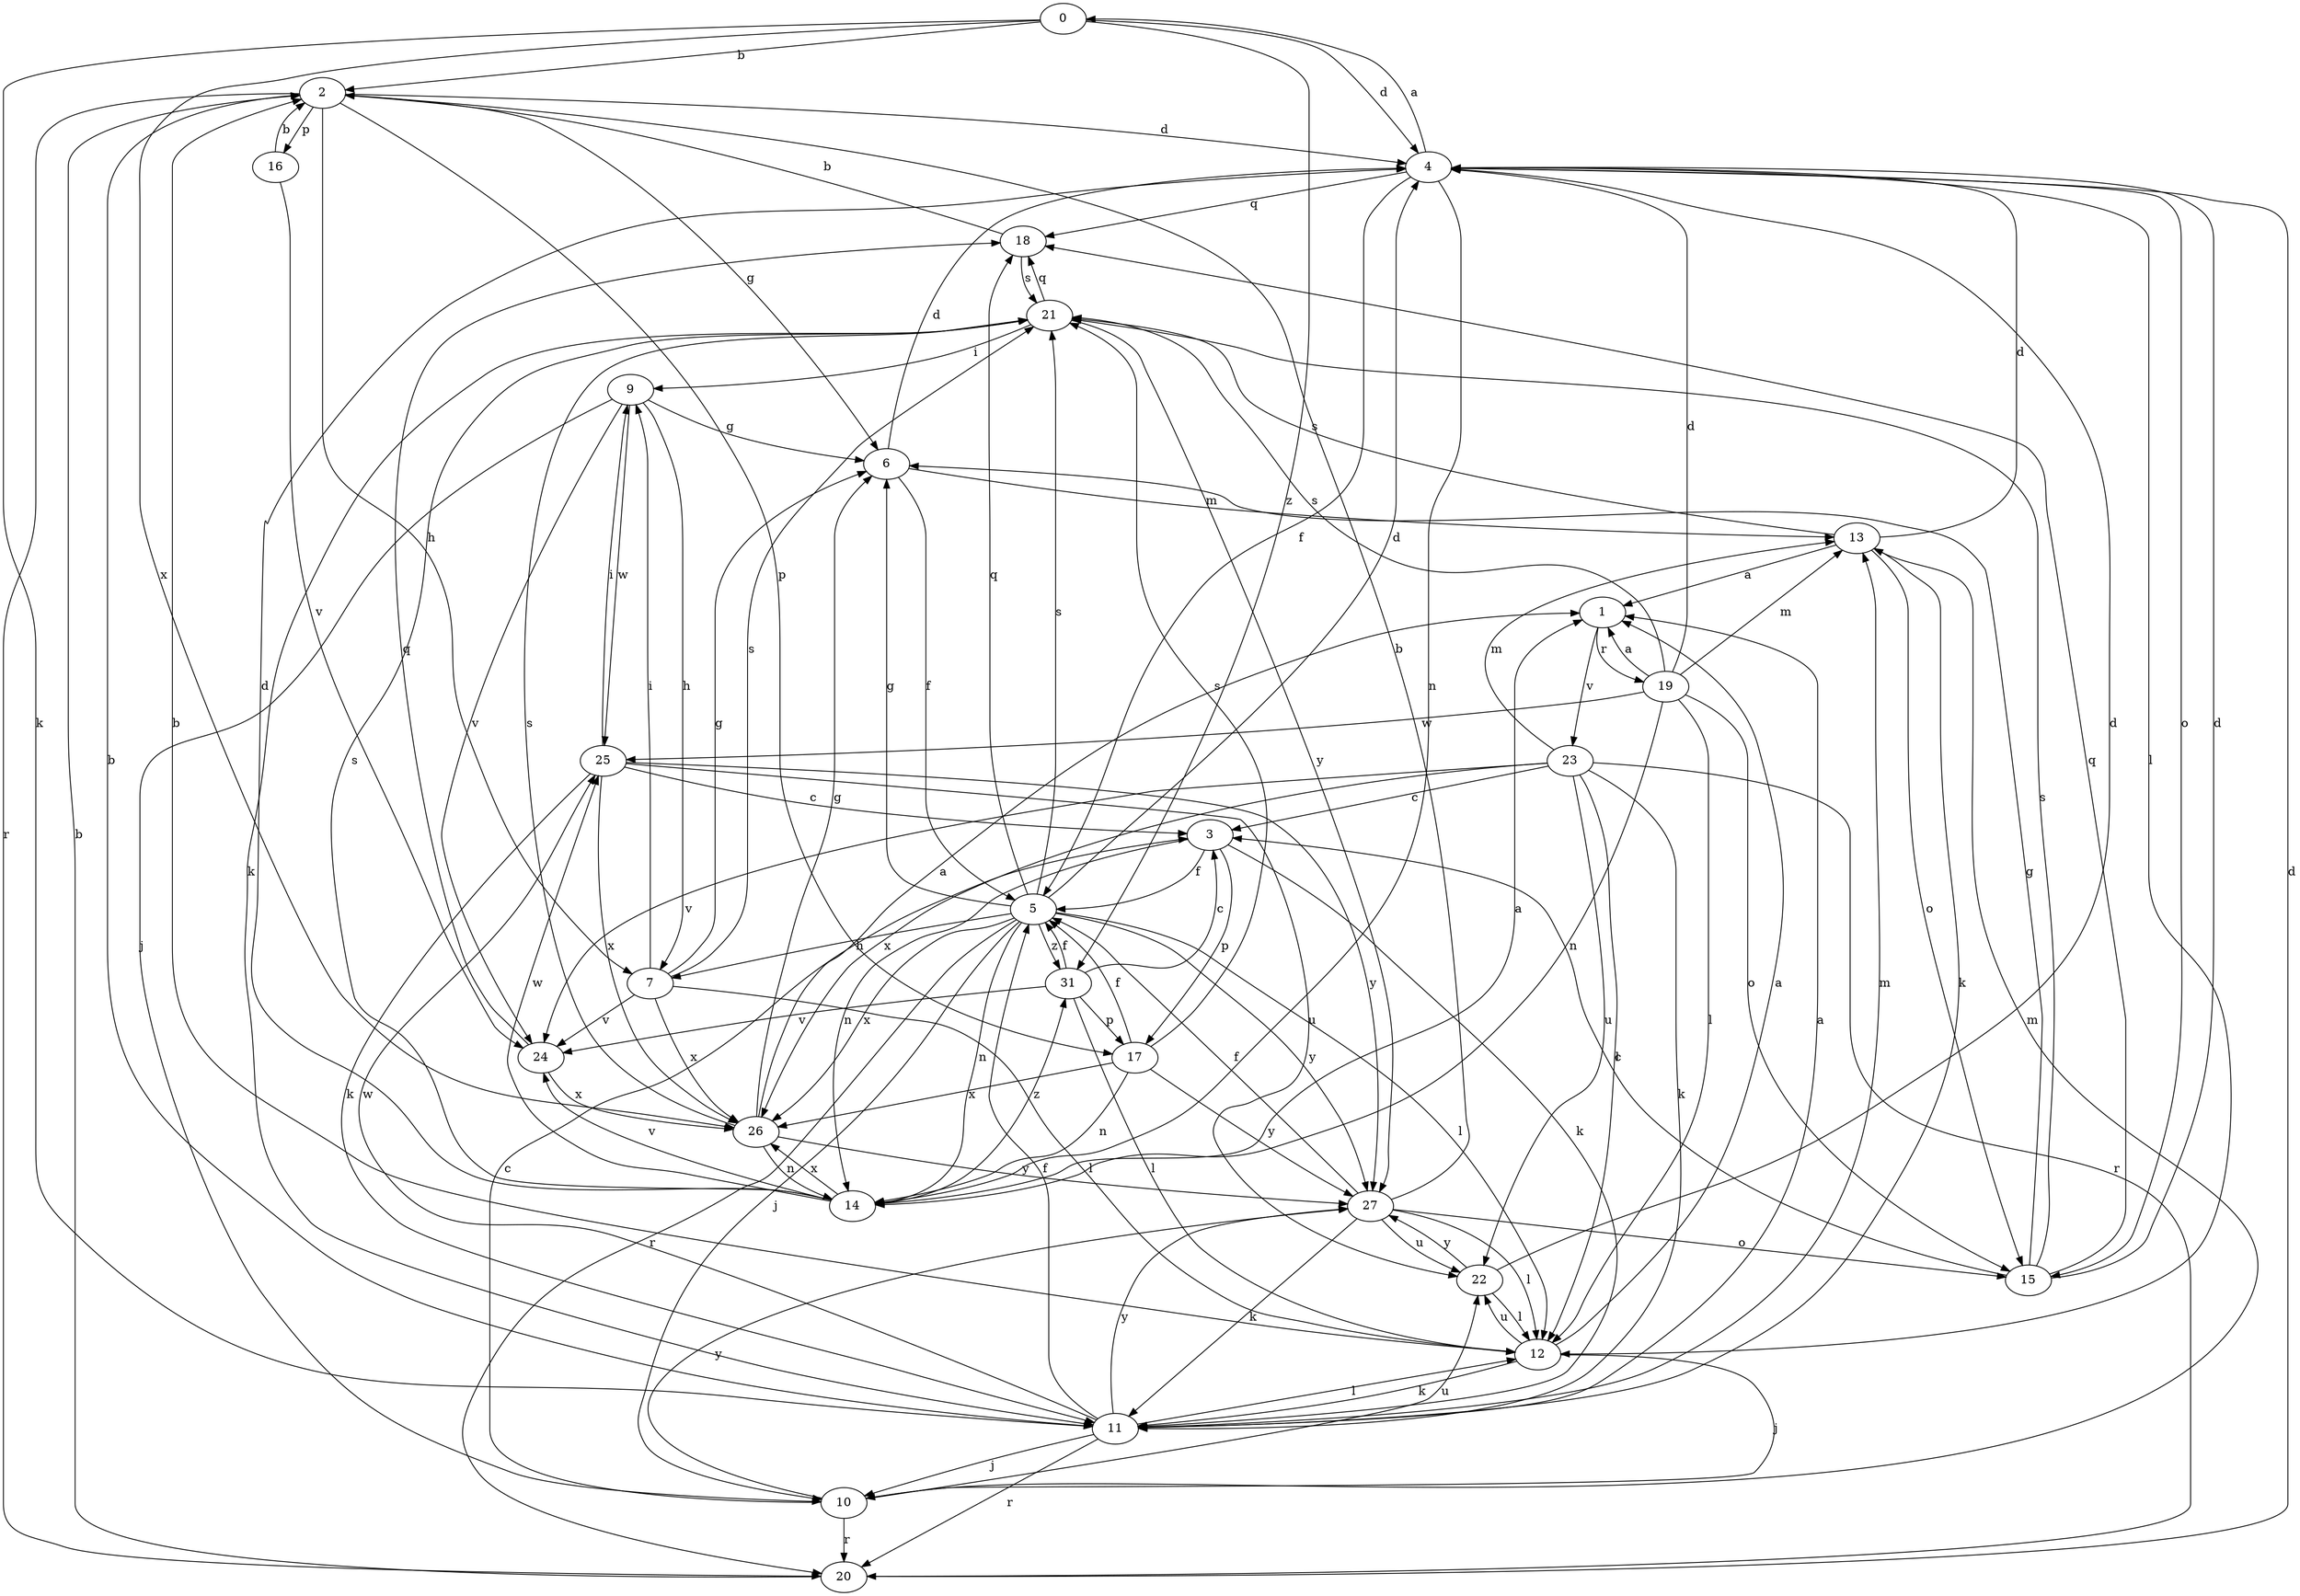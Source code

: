 strict digraph  {
0;
1;
2;
3;
4;
5;
6;
7;
9;
10;
11;
12;
13;
14;
15;
16;
17;
18;
19;
20;
21;
22;
23;
24;
25;
26;
27;
31;
0 -> 2  [label=b];
0 -> 4  [label=d];
0 -> 11  [label=k];
0 -> 26  [label=x];
0 -> 31  [label=z];
1 -> 19  [label=r];
1 -> 23  [label=v];
2 -> 4  [label=d];
2 -> 6  [label=g];
2 -> 7  [label=h];
2 -> 16  [label=p];
2 -> 17  [label=p];
2 -> 20  [label=r];
3 -> 5  [label=f];
3 -> 11  [label=k];
3 -> 14  [label=n];
3 -> 17  [label=p];
4 -> 0  [label=a];
4 -> 5  [label=f];
4 -> 12  [label=l];
4 -> 14  [label=n];
4 -> 15  [label=o];
4 -> 18  [label=q];
5 -> 4  [label=d];
5 -> 6  [label=g];
5 -> 7  [label=h];
5 -> 10  [label=j];
5 -> 12  [label=l];
5 -> 14  [label=n];
5 -> 18  [label=q];
5 -> 20  [label=r];
5 -> 21  [label=s];
5 -> 26  [label=x];
5 -> 27  [label=y];
5 -> 31  [label=z];
6 -> 4  [label=d];
6 -> 5  [label=f];
6 -> 13  [label=m];
7 -> 6  [label=g];
7 -> 9  [label=i];
7 -> 12  [label=l];
7 -> 21  [label=s];
7 -> 24  [label=v];
7 -> 26  [label=x];
9 -> 6  [label=g];
9 -> 7  [label=h];
9 -> 10  [label=j];
9 -> 24  [label=v];
9 -> 25  [label=w];
10 -> 3  [label=c];
10 -> 13  [label=m];
10 -> 20  [label=r];
10 -> 22  [label=u];
10 -> 27  [label=y];
11 -> 1  [label=a];
11 -> 2  [label=b];
11 -> 5  [label=f];
11 -> 10  [label=j];
11 -> 12  [label=l];
11 -> 13  [label=m];
11 -> 20  [label=r];
11 -> 25  [label=w];
11 -> 27  [label=y];
12 -> 1  [label=a];
12 -> 2  [label=b];
12 -> 10  [label=j];
12 -> 11  [label=k];
12 -> 22  [label=u];
13 -> 1  [label=a];
13 -> 4  [label=d];
13 -> 11  [label=k];
13 -> 15  [label=o];
13 -> 21  [label=s];
14 -> 1  [label=a];
14 -> 4  [label=d];
14 -> 21  [label=s];
14 -> 24  [label=v];
14 -> 25  [label=w];
14 -> 26  [label=x];
14 -> 31  [label=z];
15 -> 3  [label=c];
15 -> 4  [label=d];
15 -> 6  [label=g];
15 -> 18  [label=q];
15 -> 21  [label=s];
16 -> 2  [label=b];
16 -> 24  [label=v];
17 -> 5  [label=f];
17 -> 14  [label=n];
17 -> 21  [label=s];
17 -> 26  [label=x];
17 -> 27  [label=y];
18 -> 2  [label=b];
18 -> 21  [label=s];
19 -> 1  [label=a];
19 -> 4  [label=d];
19 -> 12  [label=l];
19 -> 13  [label=m];
19 -> 14  [label=n];
19 -> 15  [label=o];
19 -> 21  [label=s];
19 -> 25  [label=w];
20 -> 2  [label=b];
20 -> 4  [label=d];
21 -> 9  [label=i];
21 -> 11  [label=k];
21 -> 18  [label=q];
21 -> 27  [label=y];
22 -> 4  [label=d];
22 -> 12  [label=l];
22 -> 27  [label=y];
23 -> 3  [label=c];
23 -> 11  [label=k];
23 -> 12  [label=l];
23 -> 13  [label=m];
23 -> 20  [label=r];
23 -> 22  [label=u];
23 -> 24  [label=v];
23 -> 26  [label=x];
24 -> 18  [label=q];
24 -> 26  [label=x];
25 -> 3  [label=c];
25 -> 9  [label=i];
25 -> 11  [label=k];
25 -> 22  [label=u];
25 -> 26  [label=x];
25 -> 27  [label=y];
26 -> 1  [label=a];
26 -> 6  [label=g];
26 -> 14  [label=n];
26 -> 21  [label=s];
26 -> 27  [label=y];
27 -> 2  [label=b];
27 -> 5  [label=f];
27 -> 11  [label=k];
27 -> 12  [label=l];
27 -> 15  [label=o];
27 -> 22  [label=u];
31 -> 3  [label=c];
31 -> 5  [label=f];
31 -> 12  [label=l];
31 -> 17  [label=p];
31 -> 24  [label=v];
}
